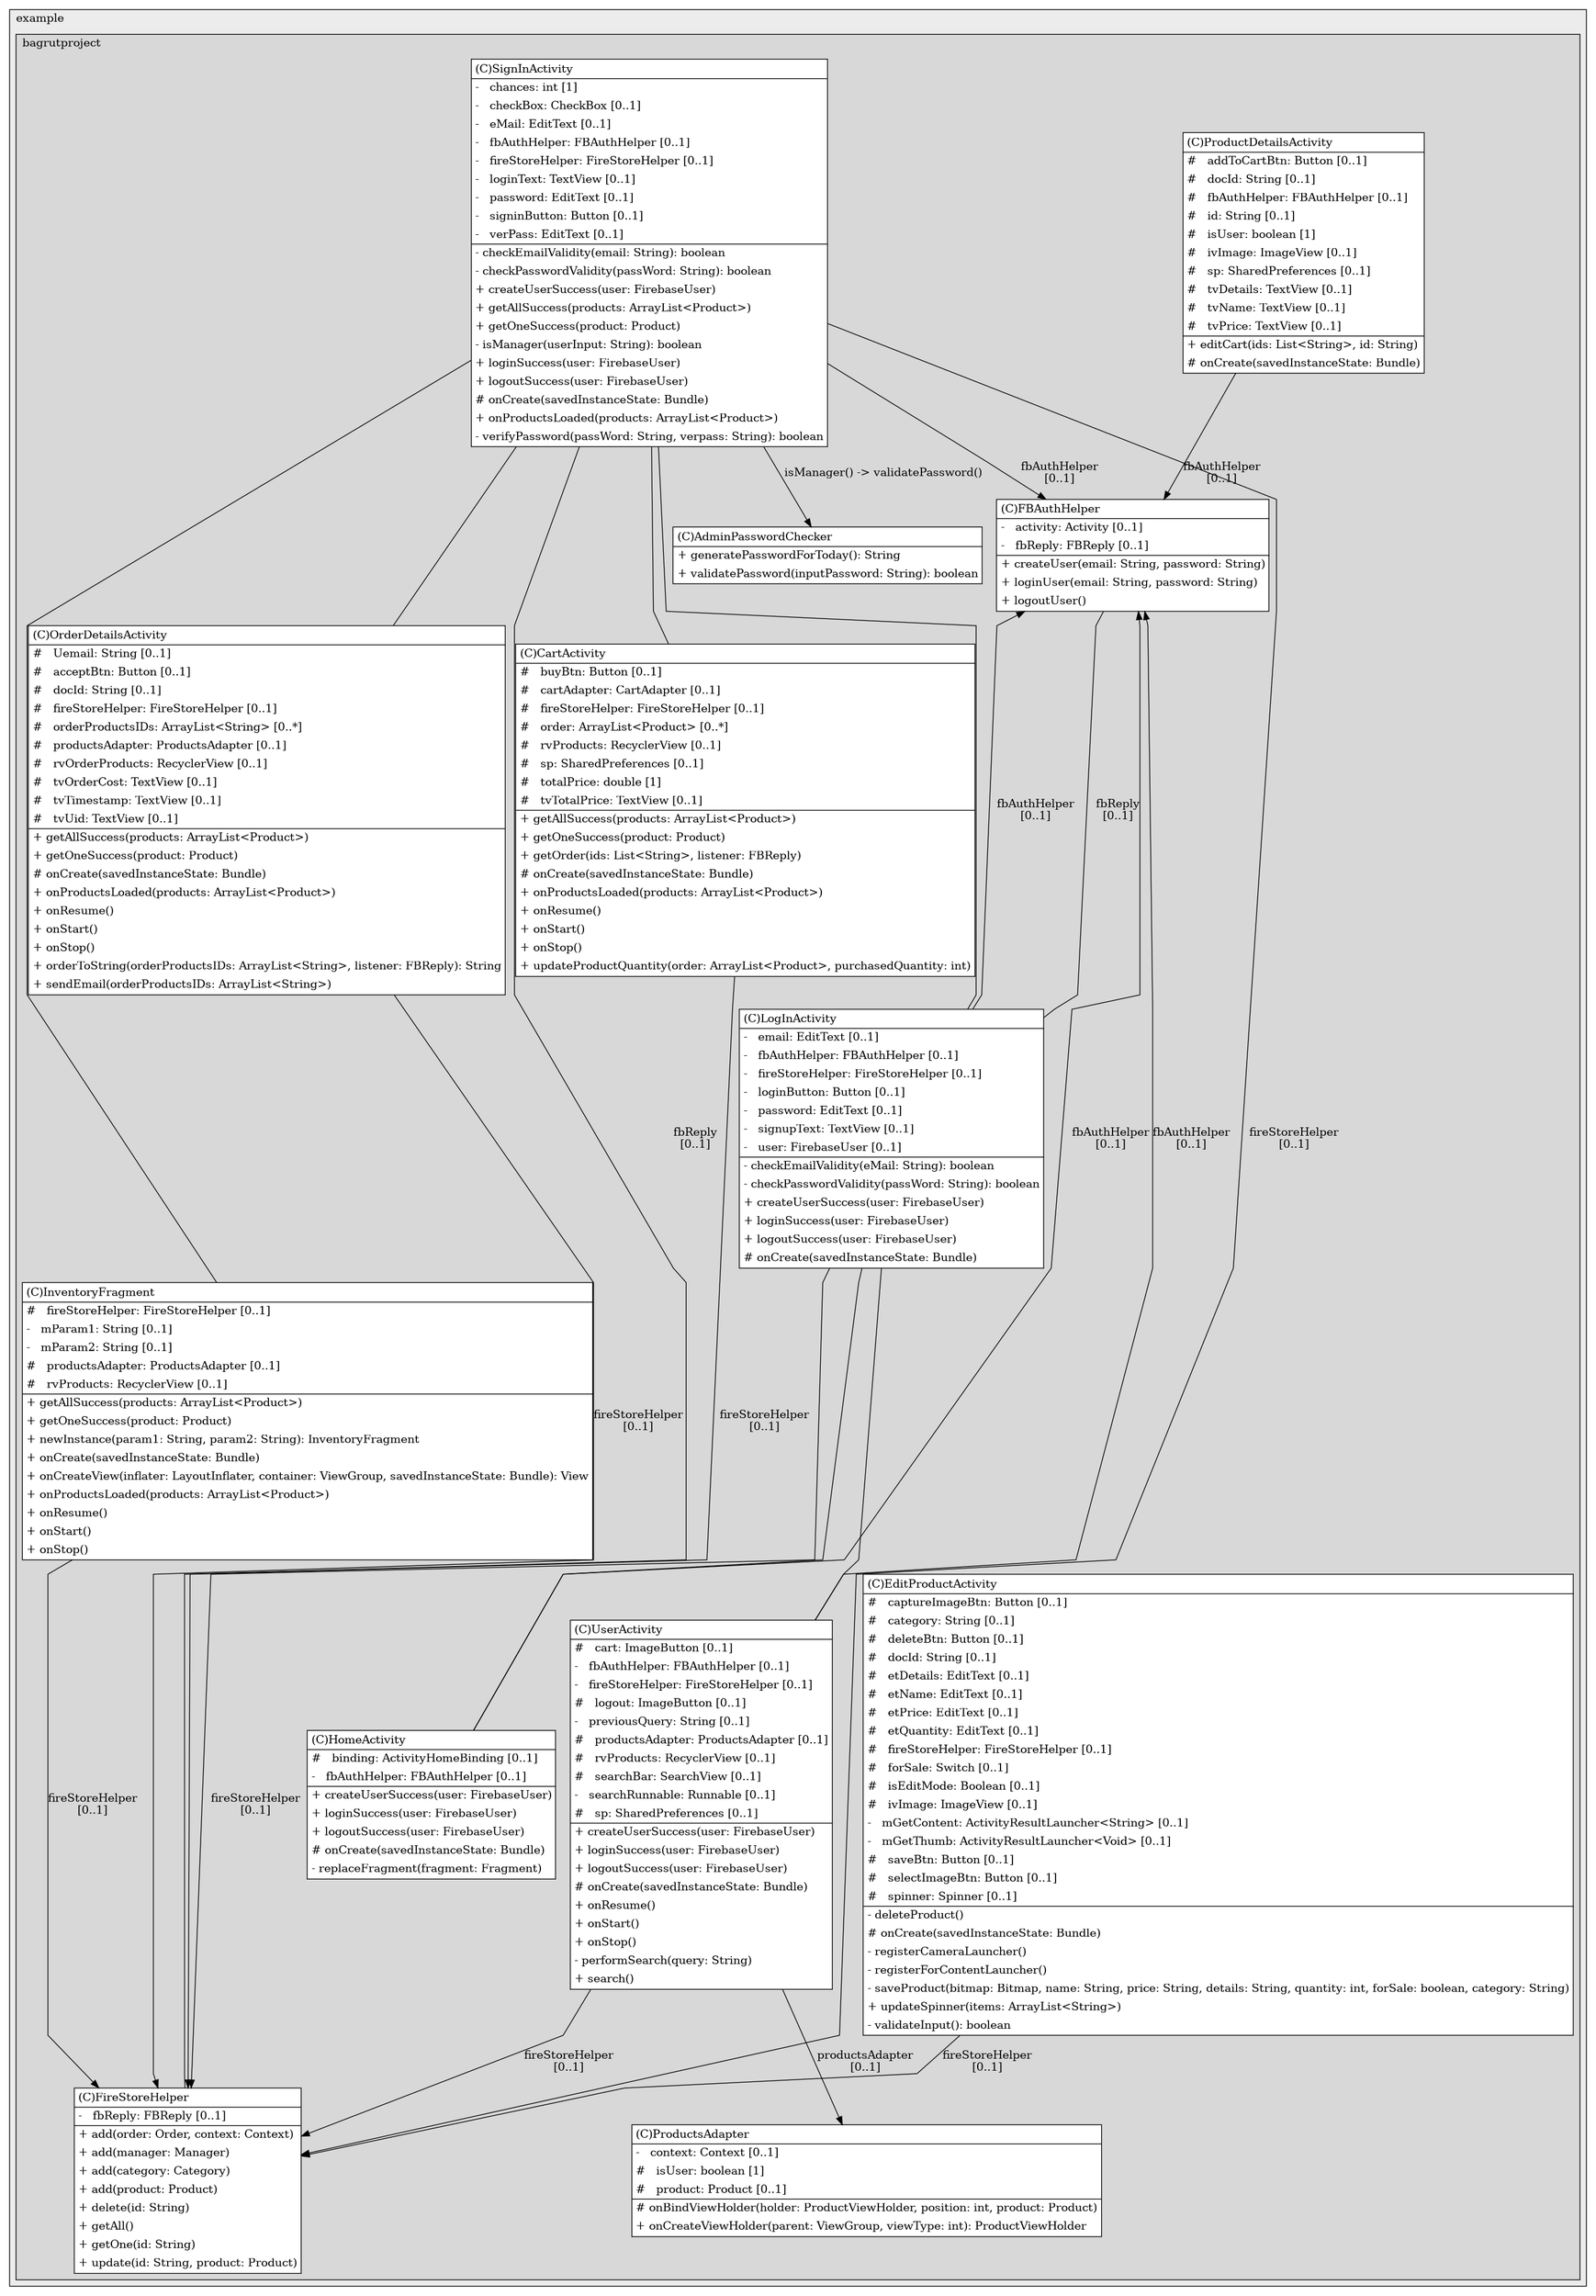 @startuml

/' diagram meta data start
config=StructureConfiguration;
{
  "projectClassification": {
    "searchMode": "OpenProject", // OpenProject, AllProjects
    "includedProjects": "",
    "pathEndKeywords": "*.impl",
    "isClientPath": "",
    "isClientName": "",
    "isTestPath": "",
    "isTestName": "",
    "isMappingPath": "",
    "isMappingName": "",
    "isDataAccessPath": "",
    "isDataAccessName": "",
    "isDataStructurePath": "",
    "isDataStructureName": "",
    "isInterfaceStructuresPath": "",
    "isInterfaceStructuresName": "",
    "isEntryPointPath": "",
    "isEntryPointName": "",
    "treatFinalFieldsAsMandatory": false
  },
  "graphRestriction": {
    "classPackageExcludeFilter": "",
    "classPackageIncludeFilter": "com.example.bagrutproject.*",
    "classNameExcludeFilter": "",
    "classNameIncludeFilter": "",
    "methodNameExcludeFilter": "",
    "methodNameIncludeFilter": "",
    "removeByInheritance": "", // inheritance/annotation based filtering is done in a second step
    "removeByAnnotation": "",
    "removeByClassPackage": "", // cleanup the graph after inheritance/annotation based filtering is done
    "removeByClassName": "",
    "cutMappings": false,
    "cutEnum": true,
    "cutTests": true,
    "cutClient": true,
    "cutDataAccess": true,
    "cutInterfaceStructures": true,
    "cutDataStructures": true,
    "cutGetterAndSetter": true,
    "cutConstructors": true
  },
  "graphTraversal": {
    "forwardDepth": 3,
    "backwardDepth": 3,
    "classPackageExcludeFilter": "",
    "classPackageIncludeFilter": "",
    "classNameExcludeFilter": "",
    "classNameIncludeFilter": "",
    "methodNameExcludeFilter": "",
    "methodNameIncludeFilter": "",
    "hideMappings": false,
    "hideDataStructures": false,
    "hidePrivateMethods": true,
    "hideInterfaceCalls": true, // indirection: implementation -> interface (is hidden) -> implementation
    "onlyShowApplicationEntryPoints": false, // root node is included
    "useMethodCallsForStructureDiagram": "ForwardOnly" // ForwardOnly, BothDirections, No
  },
  "details": {
    "aggregation": "GroupByClass", // ByClass, GroupByClass, None
    "showClassGenericTypes": true,
    "showMethods": true,
    "showMethodParameterNames": true,
    "showMethodParameterTypes": true,
    "showMethodReturnType": true,
    "showPackageLevels": 2,
    "showDetailedClassStructure": true
  },
  "rootClass": "com.example.bagrutproject.views.LogInActivity",
  "extensionCallbackMethod": "" // qualified.class.name#methodName - signature: public static String method(String)
}
diagram meta data end '/



digraph g {
    rankdir="TB"
    splines=polyline
    

'nodes 
subgraph cluster_1322970774 { 
   	label=example
	labeljust=l
	fillcolor="#ececec"
	style=filled
   
   subgraph cluster_1429690348 { 
   	label=bagrutproject
	labeljust=l
	fillcolor="#d8d8d8"
	style=filled
   
   AdminPasswordChecker461170758[
	label=<<TABLE BORDER="1" CELLBORDER="0" CELLPADDING="4" CELLSPACING="0">
<TR><TD ALIGN="LEFT" >(C)AdminPasswordChecker</TD></TR>
<HR/>
<TR><TD ALIGN="LEFT" >+ generatePasswordForToday(): String</TD></TR>
<TR><TD ALIGN="LEFT" >+ validatePassword(inputPassword: String): boolean</TD></TR>
</TABLE>>
	style=filled
	margin=0
	shape=plaintext
	fillcolor="#FFFFFF"
];

CartActivity453036289[
	label=<<TABLE BORDER="1" CELLBORDER="0" CELLPADDING="4" CELLSPACING="0">
<TR><TD ALIGN="LEFT" >(C)CartActivity</TD></TR>
<HR/>
<TR><TD ALIGN="LEFT" >#   buyBtn: Button [0..1]</TD></TR>
<TR><TD ALIGN="LEFT" >#   cartAdapter: CartAdapter [0..1]</TD></TR>
<TR><TD ALIGN="LEFT" >#   fireStoreHelper: FireStoreHelper [0..1]</TD></TR>
<TR><TD ALIGN="LEFT" >#   order: ArrayList&lt;Product&gt; [0..*]</TD></TR>
<TR><TD ALIGN="LEFT" >#   rvProducts: RecyclerView [0..1]</TD></TR>
<TR><TD ALIGN="LEFT" >#   sp: SharedPreferences [0..1]</TD></TR>
<TR><TD ALIGN="LEFT" >#   totalPrice: double [1]</TD></TR>
<TR><TD ALIGN="LEFT" >#   tvTotalPrice: TextView [0..1]</TD></TR>
<HR/>
<TR><TD ALIGN="LEFT" >+ getAllSuccess(products: ArrayList&lt;Product&gt;)</TD></TR>
<TR><TD ALIGN="LEFT" >+ getOneSuccess(product: Product)</TD></TR>
<TR><TD ALIGN="LEFT" >+ getOrder(ids: List&lt;String&gt;, listener: FBReply)</TD></TR>
<TR><TD ALIGN="LEFT" ># onCreate(savedInstanceState: Bundle)</TD></TR>
<TR><TD ALIGN="LEFT" >+ onProductsLoaded(products: ArrayList&lt;Product&gt;)</TD></TR>
<TR><TD ALIGN="LEFT" >+ onResume()</TD></TR>
<TR><TD ALIGN="LEFT" >+ onStart()</TD></TR>
<TR><TD ALIGN="LEFT" >+ onStop()</TD></TR>
<TR><TD ALIGN="LEFT" >+ updateProductQuantity(order: ArrayList&lt;Product&gt;, purchasedQuantity: int)</TD></TR>
</TABLE>>
	style=filled
	margin=0
	shape=plaintext
	fillcolor="#FFFFFF"
];

EditProductActivity453036289[
	label=<<TABLE BORDER="1" CELLBORDER="0" CELLPADDING="4" CELLSPACING="0">
<TR><TD ALIGN="LEFT" >(C)EditProductActivity</TD></TR>
<HR/>
<TR><TD ALIGN="LEFT" >#   captureImageBtn: Button [0..1]</TD></TR>
<TR><TD ALIGN="LEFT" >#   category: String [0..1]</TD></TR>
<TR><TD ALIGN="LEFT" >#   deleteBtn: Button [0..1]</TD></TR>
<TR><TD ALIGN="LEFT" >#   docId: String [0..1]</TD></TR>
<TR><TD ALIGN="LEFT" >#   etDetails: EditText [0..1]</TD></TR>
<TR><TD ALIGN="LEFT" >#   etName: EditText [0..1]</TD></TR>
<TR><TD ALIGN="LEFT" >#   etPrice: EditText [0..1]</TD></TR>
<TR><TD ALIGN="LEFT" >#   etQuantity: EditText [0..1]</TD></TR>
<TR><TD ALIGN="LEFT" >#   fireStoreHelper: FireStoreHelper [0..1]</TD></TR>
<TR><TD ALIGN="LEFT" >#   forSale: Switch [0..1]</TD></TR>
<TR><TD ALIGN="LEFT" >#   isEditMode: Boolean [0..1]</TD></TR>
<TR><TD ALIGN="LEFT" >#   ivImage: ImageView [0..1]</TD></TR>
<TR><TD ALIGN="LEFT" >-   mGetContent: ActivityResultLauncher&lt;String&gt; [0..1]</TD></TR>
<TR><TD ALIGN="LEFT" >-   mGetThumb: ActivityResultLauncher&lt;Void&gt; [0..1]</TD></TR>
<TR><TD ALIGN="LEFT" >#   saveBtn: Button [0..1]</TD></TR>
<TR><TD ALIGN="LEFT" >#   selectImageBtn: Button [0..1]</TD></TR>
<TR><TD ALIGN="LEFT" >#   spinner: Spinner [0..1]</TD></TR>
<HR/>
<TR><TD ALIGN="LEFT" >- deleteProduct()</TD></TR>
<TR><TD ALIGN="LEFT" ># onCreate(savedInstanceState: Bundle)</TD></TR>
<TR><TD ALIGN="LEFT" >- registerCameraLauncher()</TD></TR>
<TR><TD ALIGN="LEFT" >- registerForContentLauncher()</TD></TR>
<TR><TD ALIGN="LEFT" >- saveProduct(bitmap: Bitmap, name: String, price: String, details: String, quantity: int, forSale: boolean, category: String)</TD></TR>
<TR><TD ALIGN="LEFT" >+ updateSpinner(items: ArrayList&lt;String&gt;)</TD></TR>
<TR><TD ALIGN="LEFT" >- validateInput(): boolean</TD></TR>
</TABLE>>
	style=filled
	margin=0
	shape=plaintext
	fillcolor="#FFFFFF"
];

FBAuthHelper453628606[
	label=<<TABLE BORDER="1" CELLBORDER="0" CELLPADDING="4" CELLSPACING="0">
<TR><TD ALIGN="LEFT" >(C)FBAuthHelper</TD></TR>
<HR/>
<TR><TD ALIGN="LEFT" >-   activity: Activity [0..1]</TD></TR>
<TR><TD ALIGN="LEFT" >-   fbReply: FBReply [0..1]</TD></TR>
<HR/>
<TR><TD ALIGN="LEFT" >+ createUser(email: String, password: String)</TD></TR>
<TR><TD ALIGN="LEFT" >+ loginUser(email: String, password: String)</TD></TR>
<TR><TD ALIGN="LEFT" >+ logoutUser()</TD></TR>
</TABLE>>
	style=filled
	margin=0
	shape=plaintext
	fillcolor="#FFFFFF"
];

FireStoreHelper453628606[
	label=<<TABLE BORDER="1" CELLBORDER="0" CELLPADDING="4" CELLSPACING="0">
<TR><TD ALIGN="LEFT" >(C)FireStoreHelper</TD></TR>
<HR/>
<TR><TD ALIGN="LEFT" >-   fbReply: FBReply [0..1]</TD></TR>
<HR/>
<TR><TD ALIGN="LEFT" >+ add(order: Order, context: Context)</TD></TR>
<TR><TD ALIGN="LEFT" >+ add(manager: Manager)</TD></TR>
<TR><TD ALIGN="LEFT" >+ add(category: Category)</TD></TR>
<TR><TD ALIGN="LEFT" >+ add(product: Product)</TD></TR>
<TR><TD ALIGN="LEFT" >+ delete(id: String)</TD></TR>
<TR><TD ALIGN="LEFT" >+ getAll()</TD></TR>
<TR><TD ALIGN="LEFT" >+ getOne(id: String)</TD></TR>
<TR><TD ALIGN="LEFT" >+ update(id: String, product: Product)</TD></TR>
</TABLE>>
	style=filled
	margin=0
	shape=plaintext
	fillcolor="#FFFFFF"
];

HomeActivity453036289[
	label=<<TABLE BORDER="1" CELLBORDER="0" CELLPADDING="4" CELLSPACING="0">
<TR><TD ALIGN="LEFT" >(C)HomeActivity</TD></TR>
<HR/>
<TR><TD ALIGN="LEFT" >#   binding: ActivityHomeBinding [0..1]</TD></TR>
<TR><TD ALIGN="LEFT" >-   fbAuthHelper: FBAuthHelper [0..1]</TD></TR>
<HR/>
<TR><TD ALIGN="LEFT" >+ createUserSuccess(user: FirebaseUser)</TD></TR>
<TR><TD ALIGN="LEFT" >+ loginSuccess(user: FirebaseUser)</TD></TR>
<TR><TD ALIGN="LEFT" >+ logoutSuccess(user: FirebaseUser)</TD></TR>
<TR><TD ALIGN="LEFT" ># onCreate(savedInstanceState: Bundle)</TD></TR>
<TR><TD ALIGN="LEFT" >- replaceFragment(fragment: Fragment)</TD></TR>
</TABLE>>
	style=filled
	margin=0
	shape=plaintext
	fillcolor="#FFFFFF"
];

InventoryFragment453036289[
	label=<<TABLE BORDER="1" CELLBORDER="0" CELLPADDING="4" CELLSPACING="0">
<TR><TD ALIGN="LEFT" >(C)InventoryFragment</TD></TR>
<HR/>
<TR><TD ALIGN="LEFT" >#   fireStoreHelper: FireStoreHelper [0..1]</TD></TR>
<TR><TD ALIGN="LEFT" >-   mParam1: String [0..1]</TD></TR>
<TR><TD ALIGN="LEFT" >-   mParam2: String [0..1]</TD></TR>
<TR><TD ALIGN="LEFT" >#   productsAdapter: ProductsAdapter [0..1]</TD></TR>
<TR><TD ALIGN="LEFT" >#   rvProducts: RecyclerView [0..1]</TD></TR>
<HR/>
<TR><TD ALIGN="LEFT" >+ getAllSuccess(products: ArrayList&lt;Product&gt;)</TD></TR>
<TR><TD ALIGN="LEFT" >+ getOneSuccess(product: Product)</TD></TR>
<TR><TD ALIGN="LEFT" >+ newInstance(param1: String, param2: String): InventoryFragment</TD></TR>
<TR><TD ALIGN="LEFT" >+ onCreate(savedInstanceState: Bundle)</TD></TR>
<TR><TD ALIGN="LEFT" >+ onCreateView(inflater: LayoutInflater, container: ViewGroup, savedInstanceState: Bundle): View</TD></TR>
<TR><TD ALIGN="LEFT" >+ onProductsLoaded(products: ArrayList&lt;Product&gt;)</TD></TR>
<TR><TD ALIGN="LEFT" >+ onResume()</TD></TR>
<TR><TD ALIGN="LEFT" >+ onStart()</TD></TR>
<TR><TD ALIGN="LEFT" >+ onStop()</TD></TR>
</TABLE>>
	style=filled
	margin=0
	shape=plaintext
	fillcolor="#FFFFFF"
];

LogInActivity453036289[
	label=<<TABLE BORDER="1" CELLBORDER="0" CELLPADDING="4" CELLSPACING="0">
<TR><TD ALIGN="LEFT" >(C)LogInActivity</TD></TR>
<HR/>
<TR><TD ALIGN="LEFT" >-   email: EditText [0..1]</TD></TR>
<TR><TD ALIGN="LEFT" >-   fbAuthHelper: FBAuthHelper [0..1]</TD></TR>
<TR><TD ALIGN="LEFT" >-   fireStoreHelper: FireStoreHelper [0..1]</TD></TR>
<TR><TD ALIGN="LEFT" >-   loginButton: Button [0..1]</TD></TR>
<TR><TD ALIGN="LEFT" >-   password: EditText [0..1]</TD></TR>
<TR><TD ALIGN="LEFT" >-   signupText: TextView [0..1]</TD></TR>
<TR><TD ALIGN="LEFT" >-   user: FirebaseUser [0..1]</TD></TR>
<HR/>
<TR><TD ALIGN="LEFT" >- checkEmailValidity(eMail: String): boolean</TD></TR>
<TR><TD ALIGN="LEFT" >- checkPasswordValidity(passWord: String): boolean</TD></TR>
<TR><TD ALIGN="LEFT" >+ createUserSuccess(user: FirebaseUser)</TD></TR>
<TR><TD ALIGN="LEFT" >+ loginSuccess(user: FirebaseUser)</TD></TR>
<TR><TD ALIGN="LEFT" >+ logoutSuccess(user: FirebaseUser)</TD></TR>
<TR><TD ALIGN="LEFT" ># onCreate(savedInstanceState: Bundle)</TD></TR>
</TABLE>>
	style=filled
	margin=0
	shape=plaintext
	fillcolor="#FFFFFF"
];

OrderDetailsActivity453036289[
	label=<<TABLE BORDER="1" CELLBORDER="0" CELLPADDING="4" CELLSPACING="0">
<TR><TD ALIGN="LEFT" >(C)OrderDetailsActivity</TD></TR>
<HR/>
<TR><TD ALIGN="LEFT" >#   Uemail: String [0..1]</TD></TR>
<TR><TD ALIGN="LEFT" >#   acceptBtn: Button [0..1]</TD></TR>
<TR><TD ALIGN="LEFT" >#   docId: String [0..1]</TD></TR>
<TR><TD ALIGN="LEFT" >#   fireStoreHelper: FireStoreHelper [0..1]</TD></TR>
<TR><TD ALIGN="LEFT" >#   orderProductsIDs: ArrayList&lt;String&gt; [0..*]</TD></TR>
<TR><TD ALIGN="LEFT" >#   productsAdapter: ProductsAdapter [0..1]</TD></TR>
<TR><TD ALIGN="LEFT" >#   rvOrderProducts: RecyclerView [0..1]</TD></TR>
<TR><TD ALIGN="LEFT" >#   tvOrderCost: TextView [0..1]</TD></TR>
<TR><TD ALIGN="LEFT" >#   tvTimestamp: TextView [0..1]</TD></TR>
<TR><TD ALIGN="LEFT" >#   tvUid: TextView [0..1]</TD></TR>
<HR/>
<TR><TD ALIGN="LEFT" >+ getAllSuccess(products: ArrayList&lt;Product&gt;)</TD></TR>
<TR><TD ALIGN="LEFT" >+ getOneSuccess(product: Product)</TD></TR>
<TR><TD ALIGN="LEFT" ># onCreate(savedInstanceState: Bundle)</TD></TR>
<TR><TD ALIGN="LEFT" >+ onProductsLoaded(products: ArrayList&lt;Product&gt;)</TD></TR>
<TR><TD ALIGN="LEFT" >+ onResume()</TD></TR>
<TR><TD ALIGN="LEFT" >+ onStart()</TD></TR>
<TR><TD ALIGN="LEFT" >+ onStop()</TD></TR>
<TR><TD ALIGN="LEFT" >+ orderToString(orderProductsIDs: ArrayList&lt;String&gt;, listener: FBReply): String</TD></TR>
<TR><TD ALIGN="LEFT" >+ sendEmail(orderProductsIDs: ArrayList&lt;String&gt;)</TD></TR>
</TABLE>>
	style=filled
	margin=0
	shape=plaintext
	fillcolor="#FFFFFF"
];

ProductDetailsActivity453036289[
	label=<<TABLE BORDER="1" CELLBORDER="0" CELLPADDING="4" CELLSPACING="0">
<TR><TD ALIGN="LEFT" >(C)ProductDetailsActivity</TD></TR>
<HR/>
<TR><TD ALIGN="LEFT" >#   addToCartBtn: Button [0..1]</TD></TR>
<TR><TD ALIGN="LEFT" >#   docId: String [0..1]</TD></TR>
<TR><TD ALIGN="LEFT" >#   fbAuthHelper: FBAuthHelper [0..1]</TD></TR>
<TR><TD ALIGN="LEFT" >#   id: String [0..1]</TD></TR>
<TR><TD ALIGN="LEFT" >#   isUser: boolean [1]</TD></TR>
<TR><TD ALIGN="LEFT" >#   ivImage: ImageView [0..1]</TD></TR>
<TR><TD ALIGN="LEFT" >#   sp: SharedPreferences [0..1]</TD></TR>
<TR><TD ALIGN="LEFT" >#   tvDetails: TextView [0..1]</TD></TR>
<TR><TD ALIGN="LEFT" >#   tvName: TextView [0..1]</TD></TR>
<TR><TD ALIGN="LEFT" >#   tvPrice: TextView [0..1]</TD></TR>
<HR/>
<TR><TD ALIGN="LEFT" >+ editCart(ids: List&lt;String&gt;, id: String)</TD></TR>
<TR><TD ALIGN="LEFT" ># onCreate(savedInstanceState: Bundle)</TD></TR>
</TABLE>>
	style=filled
	margin=0
	shape=plaintext
	fillcolor="#FFFFFF"
];

ProductsAdapter453036289[
	label=<<TABLE BORDER="1" CELLBORDER="0" CELLPADDING="4" CELLSPACING="0">
<TR><TD ALIGN="LEFT" >(C)ProductsAdapter</TD></TR>
<HR/>
<TR><TD ALIGN="LEFT" >-   context: Context [0..1]</TD></TR>
<TR><TD ALIGN="LEFT" >#   isUser: boolean [1]</TD></TR>
<TR><TD ALIGN="LEFT" >#   product: Product [0..1]</TD></TR>
<HR/>
<TR><TD ALIGN="LEFT" ># onBindViewHolder(holder: ProductViewHolder, position: int, product: Product)</TD></TR>
<TR><TD ALIGN="LEFT" >+ onCreateViewHolder(parent: ViewGroup, viewType: int): ProductViewHolder</TD></TR>
</TABLE>>
	style=filled
	margin=0
	shape=plaintext
	fillcolor="#FFFFFF"
];

SignInActivity453036289[
	label=<<TABLE BORDER="1" CELLBORDER="0" CELLPADDING="4" CELLSPACING="0">
<TR><TD ALIGN="LEFT" >(C)SignInActivity</TD></TR>
<HR/>
<TR><TD ALIGN="LEFT" >-   chances: int [1]</TD></TR>
<TR><TD ALIGN="LEFT" >-   checkBox: CheckBox [0..1]</TD></TR>
<TR><TD ALIGN="LEFT" >-   eMail: EditText [0..1]</TD></TR>
<TR><TD ALIGN="LEFT" >-   fbAuthHelper: FBAuthHelper [0..1]</TD></TR>
<TR><TD ALIGN="LEFT" >-   fireStoreHelper: FireStoreHelper [0..1]</TD></TR>
<TR><TD ALIGN="LEFT" >-   loginText: TextView [0..1]</TD></TR>
<TR><TD ALIGN="LEFT" >-   password: EditText [0..1]</TD></TR>
<TR><TD ALIGN="LEFT" >-   signinButton: Button [0..1]</TD></TR>
<TR><TD ALIGN="LEFT" >-   verPass: EditText [0..1]</TD></TR>
<HR/>
<TR><TD ALIGN="LEFT" >- checkEmailValidity(email: String): boolean</TD></TR>
<TR><TD ALIGN="LEFT" >- checkPasswordValidity(passWord: String): boolean</TD></TR>
<TR><TD ALIGN="LEFT" >+ createUserSuccess(user: FirebaseUser)</TD></TR>
<TR><TD ALIGN="LEFT" >+ getAllSuccess(products: ArrayList&lt;Product&gt;)</TD></TR>
<TR><TD ALIGN="LEFT" >+ getOneSuccess(product: Product)</TD></TR>
<TR><TD ALIGN="LEFT" >- isManager(userInput: String): boolean</TD></TR>
<TR><TD ALIGN="LEFT" >+ loginSuccess(user: FirebaseUser)</TD></TR>
<TR><TD ALIGN="LEFT" >+ logoutSuccess(user: FirebaseUser)</TD></TR>
<TR><TD ALIGN="LEFT" ># onCreate(savedInstanceState: Bundle)</TD></TR>
<TR><TD ALIGN="LEFT" >+ onProductsLoaded(products: ArrayList&lt;Product&gt;)</TD></TR>
<TR><TD ALIGN="LEFT" >- verifyPassword(passWord: String, verpass: String): boolean</TD></TR>
</TABLE>>
	style=filled
	margin=0
	shape=plaintext
	fillcolor="#FFFFFF"
];

UserActivity453036289[
	label=<<TABLE BORDER="1" CELLBORDER="0" CELLPADDING="4" CELLSPACING="0">
<TR><TD ALIGN="LEFT" >(C)UserActivity</TD></TR>
<HR/>
<TR><TD ALIGN="LEFT" >#   cart: ImageButton [0..1]</TD></TR>
<TR><TD ALIGN="LEFT" >-   fbAuthHelper: FBAuthHelper [0..1]</TD></TR>
<TR><TD ALIGN="LEFT" >-   fireStoreHelper: FireStoreHelper [0..1]</TD></TR>
<TR><TD ALIGN="LEFT" >#   logout: ImageButton [0..1]</TD></TR>
<TR><TD ALIGN="LEFT" >-   previousQuery: String [0..1]</TD></TR>
<TR><TD ALIGN="LEFT" >#   productsAdapter: ProductsAdapter [0..1]</TD></TR>
<TR><TD ALIGN="LEFT" >#   rvProducts: RecyclerView [0..1]</TD></TR>
<TR><TD ALIGN="LEFT" >#   searchBar: SearchView [0..1]</TD></TR>
<TR><TD ALIGN="LEFT" >-   searchRunnable: Runnable [0..1]</TD></TR>
<TR><TD ALIGN="LEFT" >#   sp: SharedPreferences [0..1]</TD></TR>
<HR/>
<TR><TD ALIGN="LEFT" >+ createUserSuccess(user: FirebaseUser)</TD></TR>
<TR><TD ALIGN="LEFT" >+ loginSuccess(user: FirebaseUser)</TD></TR>
<TR><TD ALIGN="LEFT" >+ logoutSuccess(user: FirebaseUser)</TD></TR>
<TR><TD ALIGN="LEFT" ># onCreate(savedInstanceState: Bundle)</TD></TR>
<TR><TD ALIGN="LEFT" >+ onResume()</TD></TR>
<TR><TD ALIGN="LEFT" >+ onStart()</TD></TR>
<TR><TD ALIGN="LEFT" >+ onStop()</TD></TR>
<TR><TD ALIGN="LEFT" >- performSearch(query: String)</TD></TR>
<TR><TD ALIGN="LEFT" >+ search()</TD></TR>
</TABLE>>
	style=filled
	margin=0
	shape=plaintext
	fillcolor="#FFFFFF"
];
} 
} 

'edges    
CartActivity453036289 -> FireStoreHelper453628606[label="fireStoreHelper
[0..1]"];
EditProductActivity453036289 -> FireStoreHelper453628606[label="fireStoreHelper
[0..1]"];
FBAuthHelper453628606 -> LogInActivity453036289[label="fbReply
[0..1]", arrowhead=none];
FireStoreHelper453628606 -> SignInActivity453036289[label="fbReply
[0..1]", arrowhead=none];
HomeActivity453036289 -> FBAuthHelper453628606[label="fbAuthHelper
[0..1]"];
InventoryFragment453036289 -> FireStoreHelper453628606[label="fireStoreHelper
[0..1]"];
LogInActivity453036289 -> FBAuthHelper453628606[label="fbAuthHelper
[0..1]"];
LogInActivity453036289 -> FireStoreHelper453628606[label="fireStoreHelper
[0..1]"];
LogInActivity453036289 -> HomeActivity453036289[arrowhead=none];
LogInActivity453036289 -> SignInActivity453036289[arrowhead=none];
LogInActivity453036289 -> UserActivity453036289[arrowhead=none];
OrderDetailsActivity453036289 -> FireStoreHelper453628606[label="fireStoreHelper
[0..1]"];
ProductDetailsActivity453036289 -> FBAuthHelper453628606[label="fbAuthHelper
[0..1]"];
SignInActivity453036289 -> AdminPasswordChecker461170758[label="isManager() -> validatePassword()"];
SignInActivity453036289 -> CartActivity453036289[arrowhead=none];
SignInActivity453036289 -> FBAuthHelper453628606[label="fbAuthHelper
[0..1]"];
SignInActivity453036289 -> FireStoreHelper453628606[label="fireStoreHelper
[0..1]"];
SignInActivity453036289 -> InventoryFragment453036289[arrowhead=none];
SignInActivity453036289 -> OrderDetailsActivity453036289[arrowhead=none];
UserActivity453036289 -> FBAuthHelper453628606[label="fbAuthHelper
[0..1]"];
UserActivity453036289 -> FireStoreHelper453628606[label="fireStoreHelper
[0..1]"];
UserActivity453036289 -> ProductsAdapter453036289[label="productsAdapter
[0..1]"];
    
}
@enduml